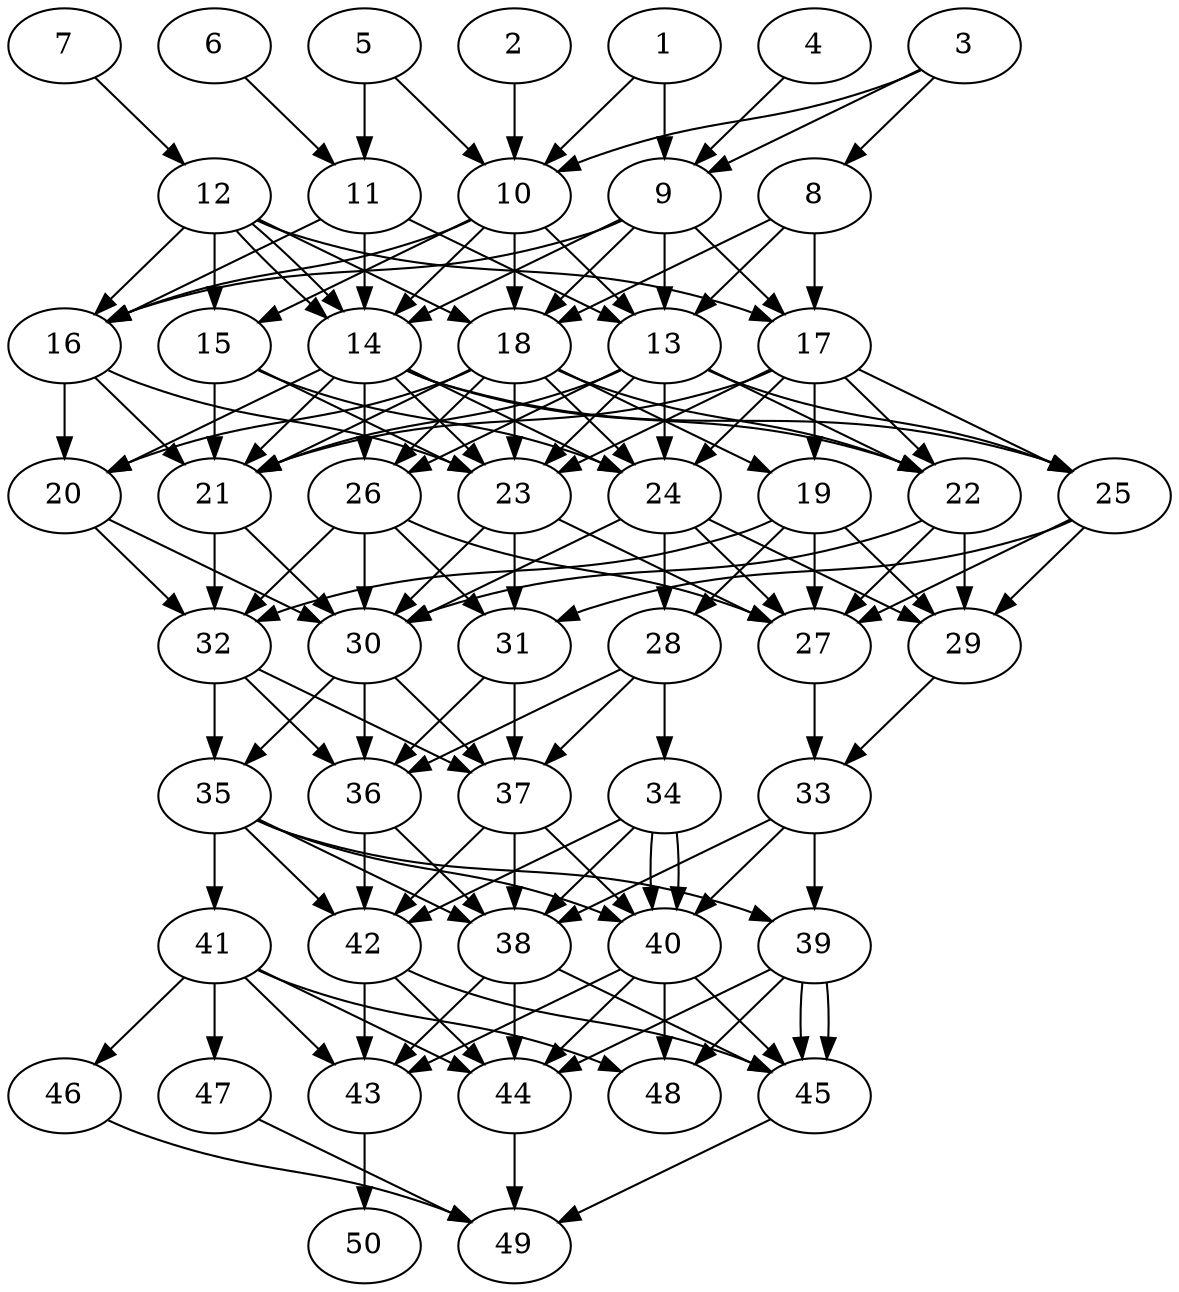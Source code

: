 // DAG automatically generated by daggen at Thu Oct  3 14:07:57 2019
// ./daggen --dot -n 50 --ccr 0.5 --fat 0.5 --regular 0.7 --density 0.9 --mindata 5242880 --maxdata 52428800 
digraph G {
  1 [size="90241024", alpha="0.14", expect_size="45120512"] 
  1 -> 9 [size ="45120512"]
  1 -> 10 [size ="45120512"]
  2 [size="30470144", alpha="0.11", expect_size="15235072"] 
  2 -> 10 [size ="15235072"]
  3 [size="52477952", alpha="0.12", expect_size="26238976"] 
  3 -> 8 [size ="26238976"]
  3 -> 9 [size ="26238976"]
  3 -> 10 [size ="26238976"]
  4 [size="72435712", alpha="0.03", expect_size="36217856"] 
  4 -> 9 [size ="36217856"]
  5 [size="36976640", alpha="0.10", expect_size="18488320"] 
  5 -> 10 [size ="18488320"]
  5 -> 11 [size ="18488320"]
  6 [size="45324288", alpha="0.00", expect_size="22662144"] 
  6 -> 11 [size ="22662144"]
  7 [size="70549504", alpha="0.08", expect_size="35274752"] 
  7 -> 12 [size ="35274752"]
  8 [size="33583104", alpha="0.10", expect_size="16791552"] 
  8 -> 13 [size ="16791552"]
  8 -> 17 [size ="16791552"]
  8 -> 18 [size ="16791552"]
  9 [size="70627328", alpha="0.17", expect_size="35313664"] 
  9 -> 13 [size ="35313664"]
  9 -> 14 [size ="35313664"]
  9 -> 16 [size ="35313664"]
  9 -> 17 [size ="35313664"]
  9 -> 18 [size ="35313664"]
  10 [size="75048960", alpha="0.04", expect_size="37524480"] 
  10 -> 13 [size ="37524480"]
  10 -> 14 [size ="37524480"]
  10 -> 15 [size ="37524480"]
  10 -> 16 [size ="37524480"]
  10 -> 18 [size ="37524480"]
  11 [size="12109824", alpha="0.08", expect_size="6054912"] 
  11 -> 13 [size ="6054912"]
  11 -> 14 [size ="6054912"]
  11 -> 16 [size ="6054912"]
  12 [size="76419072", alpha="0.08", expect_size="38209536"] 
  12 -> 14 [size ="38209536"]
  12 -> 14 [size ="38209536"]
  12 -> 15 [size ="38209536"]
  12 -> 16 [size ="38209536"]
  12 -> 17 [size ="38209536"]
  12 -> 18 [size ="38209536"]
  13 [size="35581952", alpha="0.16", expect_size="17790976"] 
  13 -> 21 [size ="17790976"]
  13 -> 22 [size ="17790976"]
  13 -> 23 [size ="17790976"]
  13 -> 24 [size ="17790976"]
  13 -> 25 [size ="17790976"]
  13 -> 26 [size ="17790976"]
  14 [size="92030976", alpha="0.07", expect_size="46015488"] 
  14 -> 20 [size ="46015488"]
  14 -> 21 [size ="46015488"]
  14 -> 22 [size ="46015488"]
  14 -> 23 [size ="46015488"]
  14 -> 24 [size ="46015488"]
  14 -> 25 [size ="46015488"]
  14 -> 26 [size ="46015488"]
  15 [size="10653696", alpha="0.11", expect_size="5326848"] 
  15 -> 21 [size ="5326848"]
  15 -> 23 [size ="5326848"]
  15 -> 24 [size ="5326848"]
  16 [size="56678400", alpha="0.19", expect_size="28339200"] 
  16 -> 20 [size ="28339200"]
  16 -> 21 [size ="28339200"]
  16 -> 23 [size ="28339200"]
  17 [size="57552896", alpha="0.07", expect_size="28776448"] 
  17 -> 19 [size ="28776448"]
  17 -> 21 [size ="28776448"]
  17 -> 22 [size ="28776448"]
  17 -> 23 [size ="28776448"]
  17 -> 24 [size ="28776448"]
  17 -> 25 [size ="28776448"]
  18 [size="95326208", alpha="0.07", expect_size="47663104"] 
  18 -> 19 [size ="47663104"]
  18 -> 20 [size ="47663104"]
  18 -> 21 [size ="47663104"]
  18 -> 22 [size ="47663104"]
  18 -> 23 [size ="47663104"]
  18 -> 24 [size ="47663104"]
  18 -> 26 [size ="47663104"]
  19 [size="48261120", alpha="0.05", expect_size="24130560"] 
  19 -> 27 [size ="24130560"]
  19 -> 28 [size ="24130560"]
  19 -> 29 [size ="24130560"]
  19 -> 32 [size ="24130560"]
  20 [size="35334144", alpha="0.05", expect_size="17667072"] 
  20 -> 30 [size ="17667072"]
  20 -> 32 [size ="17667072"]
  21 [size="54132736", alpha="0.02", expect_size="27066368"] 
  21 -> 30 [size ="27066368"]
  21 -> 32 [size ="27066368"]
  22 [size="92526592", alpha="0.04", expect_size="46263296"] 
  22 -> 27 [size ="46263296"]
  22 -> 29 [size ="46263296"]
  22 -> 30 [size ="46263296"]
  23 [size="36386816", alpha="0.14", expect_size="18193408"] 
  23 -> 27 [size ="18193408"]
  23 -> 30 [size ="18193408"]
  23 -> 31 [size ="18193408"]
  24 [size="16338944", alpha="0.18", expect_size="8169472"] 
  24 -> 27 [size ="8169472"]
  24 -> 28 [size ="8169472"]
  24 -> 29 [size ="8169472"]
  24 -> 30 [size ="8169472"]
  25 [size="49479680", alpha="0.07", expect_size="24739840"] 
  25 -> 27 [size ="24739840"]
  25 -> 29 [size ="24739840"]
  25 -> 31 [size ="24739840"]
  26 [size="100691968", alpha="0.04", expect_size="50345984"] 
  26 -> 27 [size ="50345984"]
  26 -> 30 [size ="50345984"]
  26 -> 31 [size ="50345984"]
  26 -> 32 [size ="50345984"]
  27 [size="95825920", alpha="0.13", expect_size="47912960"] 
  27 -> 33 [size ="47912960"]
  28 [size="34531328", alpha="0.07", expect_size="17265664"] 
  28 -> 34 [size ="17265664"]
  28 -> 36 [size ="17265664"]
  28 -> 37 [size ="17265664"]
  29 [size="66291712", alpha="0.14", expect_size="33145856"] 
  29 -> 33 [size ="33145856"]
  30 [size="88664064", alpha="0.15", expect_size="44332032"] 
  30 -> 35 [size ="44332032"]
  30 -> 36 [size ="44332032"]
  30 -> 37 [size ="44332032"]
  31 [size="18581504", alpha="0.16", expect_size="9290752"] 
  31 -> 36 [size ="9290752"]
  31 -> 37 [size ="9290752"]
  32 [size="30173184", alpha="0.11", expect_size="15086592"] 
  32 -> 35 [size ="15086592"]
  32 -> 36 [size ="15086592"]
  32 -> 37 [size ="15086592"]
  33 [size="49053696", alpha="0.11", expect_size="24526848"] 
  33 -> 38 [size ="24526848"]
  33 -> 39 [size ="24526848"]
  33 -> 40 [size ="24526848"]
  34 [size="22845440", alpha="0.09", expect_size="11422720"] 
  34 -> 38 [size ="11422720"]
  34 -> 40 [size ="11422720"]
  34 -> 40 [size ="11422720"]
  34 -> 42 [size ="11422720"]
  35 [size="13498368", alpha="0.06", expect_size="6749184"] 
  35 -> 38 [size ="6749184"]
  35 -> 39 [size ="6749184"]
  35 -> 40 [size ="6749184"]
  35 -> 41 [size ="6749184"]
  35 -> 42 [size ="6749184"]
  36 [size="47505408", alpha="0.14", expect_size="23752704"] 
  36 -> 38 [size ="23752704"]
  36 -> 42 [size ="23752704"]
  37 [size="65333248", alpha="0.11", expect_size="32666624"] 
  37 -> 38 [size ="32666624"]
  37 -> 40 [size ="32666624"]
  37 -> 42 [size ="32666624"]
  38 [size="32675840", alpha="0.06", expect_size="16337920"] 
  38 -> 43 [size ="16337920"]
  38 -> 44 [size ="16337920"]
  38 -> 45 [size ="16337920"]
  39 [size="67000320", alpha="0.09", expect_size="33500160"] 
  39 -> 44 [size ="33500160"]
  39 -> 45 [size ="33500160"]
  39 -> 45 [size ="33500160"]
  39 -> 48 [size ="33500160"]
  40 [size="39706624", alpha="0.18", expect_size="19853312"] 
  40 -> 43 [size ="19853312"]
  40 -> 44 [size ="19853312"]
  40 -> 45 [size ="19853312"]
  40 -> 48 [size ="19853312"]
  41 [size="15360000", alpha="0.16", expect_size="7680000"] 
  41 -> 43 [size ="7680000"]
  41 -> 44 [size ="7680000"]
  41 -> 46 [size ="7680000"]
  41 -> 47 [size ="7680000"]
  41 -> 48 [size ="7680000"]
  42 [size="89956352", alpha="0.11", expect_size="44978176"] 
  42 -> 43 [size ="44978176"]
  42 -> 44 [size ="44978176"]
  42 -> 45 [size ="44978176"]
  43 [size="46313472", alpha="0.12", expect_size="23156736"] 
  43 -> 50 [size ="23156736"]
  44 [size="98275328", alpha="0.14", expect_size="49137664"] 
  44 -> 49 [size ="49137664"]
  45 [size="44271616", alpha="0.04", expect_size="22135808"] 
  45 -> 49 [size ="22135808"]
  46 [size="73213952", alpha="0.13", expect_size="36606976"] 
  46 -> 49 [size ="36606976"]
  47 [size="42555392", alpha="0.01", expect_size="21277696"] 
  47 -> 49 [size ="21277696"]
  48 [size="93732864", alpha="0.13", expect_size="46866432"] 
  49 [size="28475392", alpha="0.18", expect_size="14237696"] 
  50 [size="73302016", alpha="0.19", expect_size="36651008"] 
}
